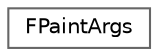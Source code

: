 digraph "Graphical Class Hierarchy"
{
 // INTERACTIVE_SVG=YES
 // LATEX_PDF_SIZE
  bgcolor="transparent";
  edge [fontname=Helvetica,fontsize=10,labelfontname=Helvetica,labelfontsize=10];
  node [fontname=Helvetica,fontsize=10,shape=box,height=0.2,width=0.4];
  rankdir="LR";
  Node0 [id="Node000000",label="FPaintArgs",height=0.2,width=0.4,color="grey40", fillcolor="white", style="filled",URL="$db/de0/classFPaintArgs.html",tooltip="SWidget::OnPaint and SWidget::Paint use FPaintArgs as their sole parameter in order to ease the burde..."];
}
